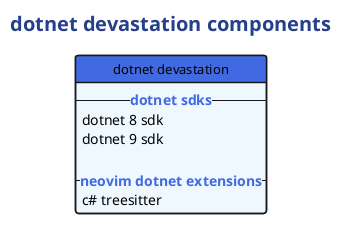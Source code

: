 @startuml dotnet devastation architecture

' color definitions - royal blue theme
!define ROYAL_BLUE #4169E1
!define LIGHT_BLUE #F0F8FF
!define DARK_BLUE #27408B

' global style
skinparam {
  FontName "Meslo Nerd Font"
  FontColor #333333
  BorderColor ROYAL_BLUE
  ArrowColor ROYAL_BLUE
  BackgroundColor white
  shadowing false
}

' class styling
skinparam class {
  BorderThickness 1.5
  FontSize 13
  BackgroundColor LIGHT_BLUE
  HeaderBackgroundColor ROYAL_BLUE
  HeaderFontColor white
  HeaderFontSize 16
}

' title styling
skinparam title {
  FontSize 20
  FontColor DARK_BLUE
  FontStyle bold
  BorderColor white
}

title dotnet devastation components

hide circle
hide stereotypes

class "dotnet devastation" as DotnetDev {
  -- <color:ROYAL_BLUE><b>dotnet sdks</b></color> --
  dotnet 8 sdk
  dotnet 9 sdk
  
  -- <color:ROYAL_BLUE><b>neovim dotnet extensions</b></color> --
  c# treesitter
}

@enduml
